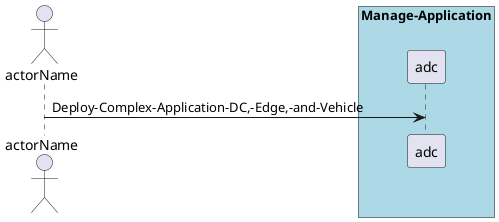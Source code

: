 @startuml
Actor "actorName" as A

box "Manage-Application" #lightblue
participant "adc" as S
A -> S : Deploy-Complex-Application-DC,-Edge,-and-Vehicle
end box

@enduml
